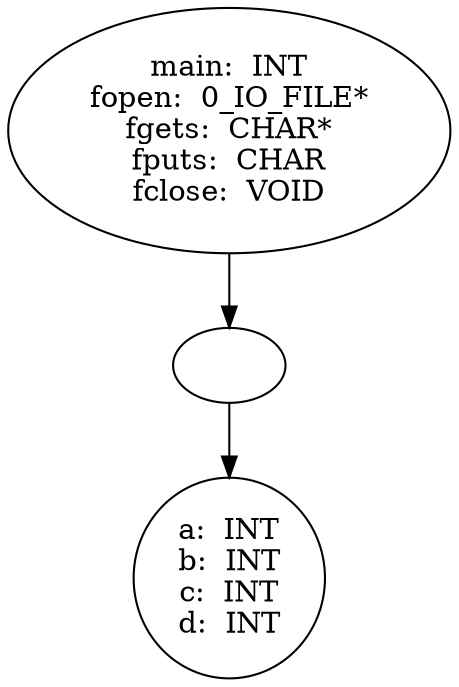 digraph AST {
  "131770534397648" [label="main:  INT
fopen:  0_IO_FILE*
fgets:  CHAR*
fputs:  CHAR
fclose:  VOID"];
  "131770534397648" -> "131770534410368";
  "131770534410368" [label=""];
  "131770534410368" -> "131770534330272";
  "131770534330272" [label="a:  INT
b:  INT
c:  INT
d:  INT"];
}
